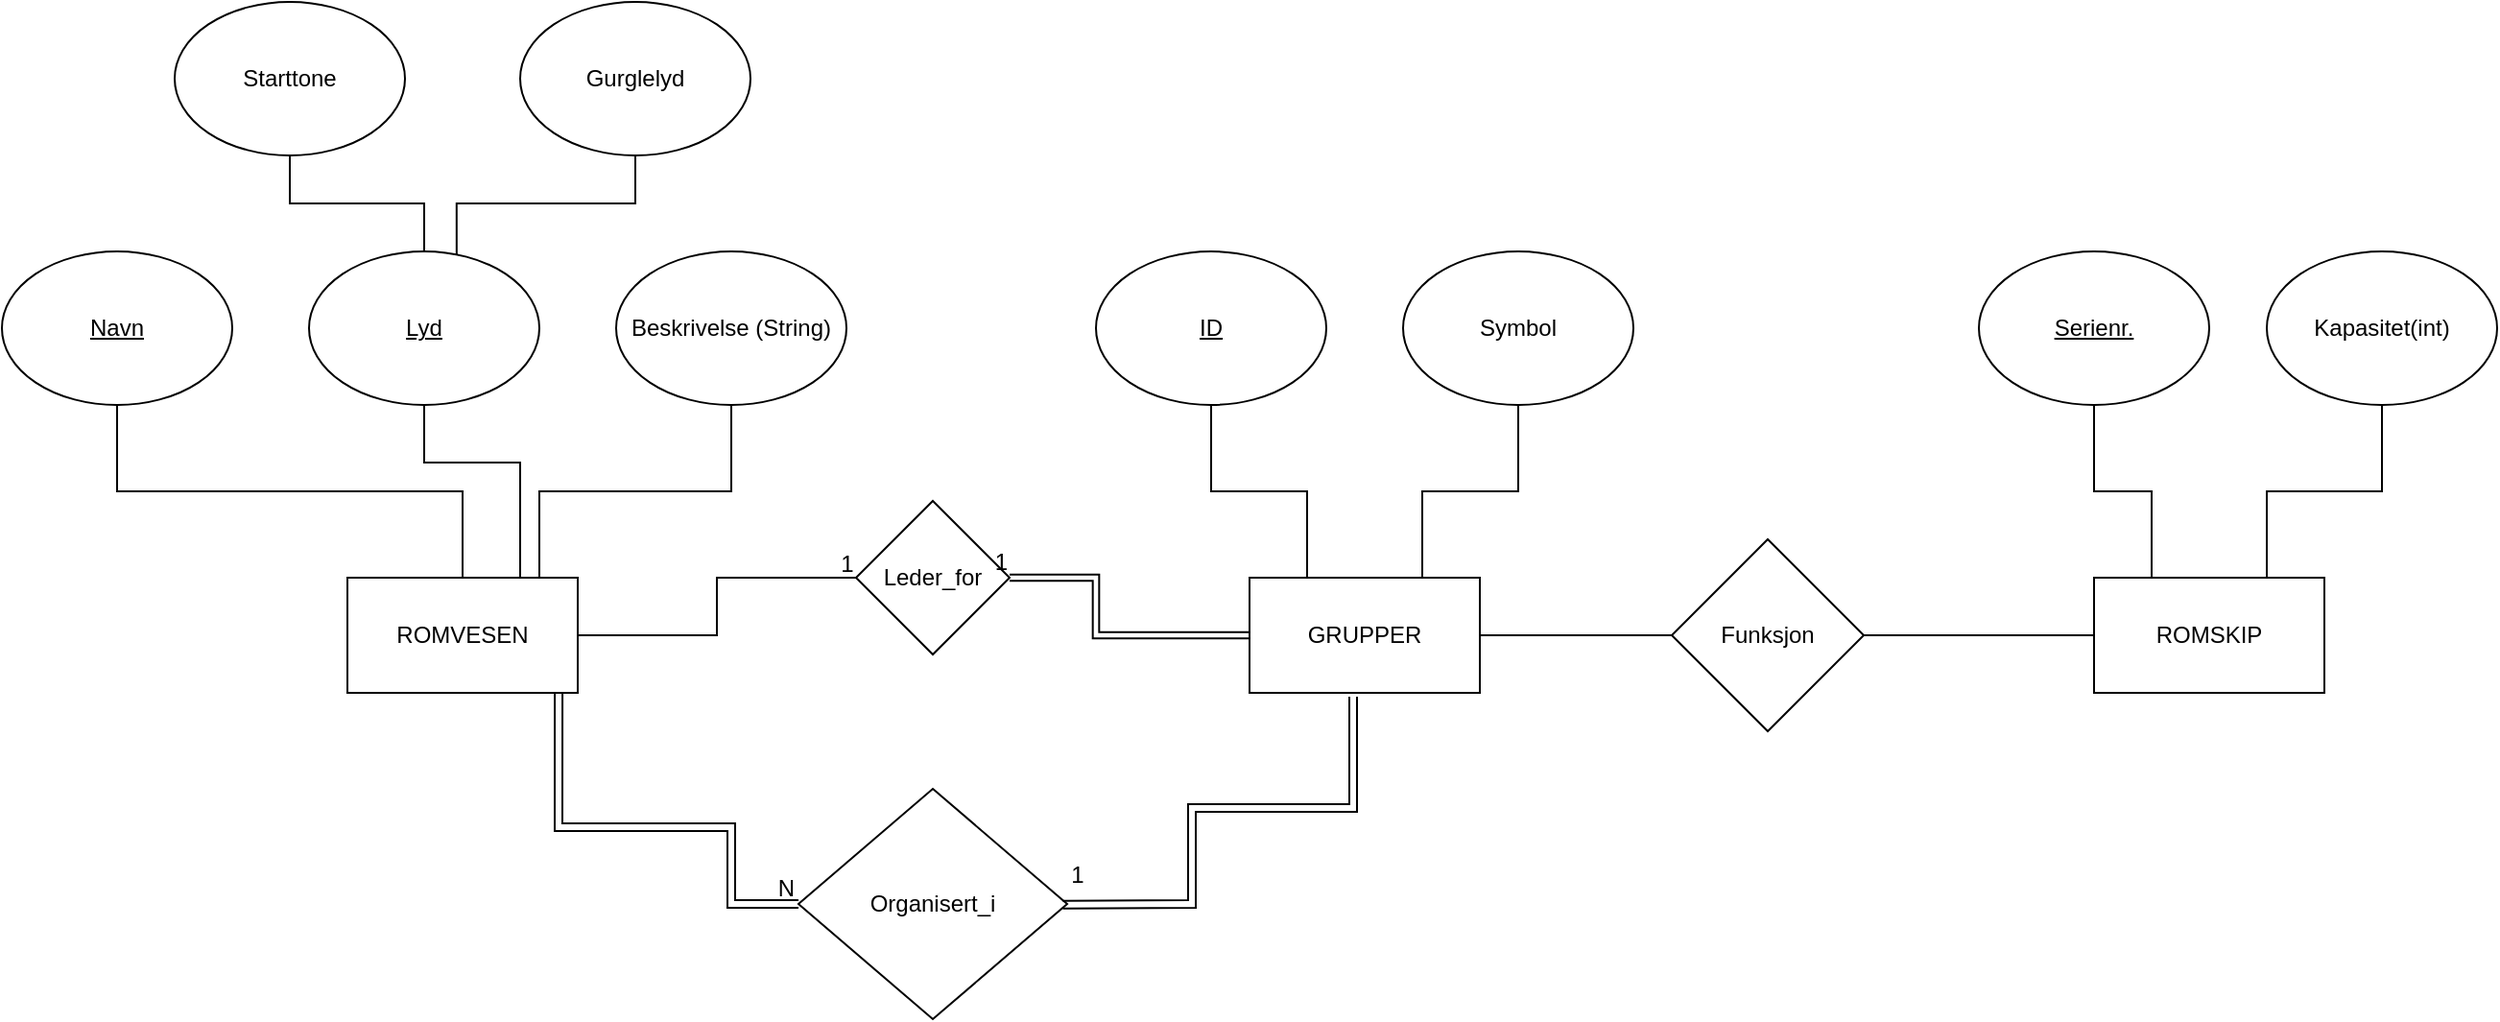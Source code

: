 <mxfile version="21.7.4" type="github">
  <diagram name="Page-1" id="I5MYJkCJgakA7Gdwmx0L">
    <mxGraphModel dx="1195" dy="641" grid="1" gridSize="10" guides="1" tooltips="1" connect="1" arrows="1" fold="1" page="1" pageScale="1" pageWidth="827" pageHeight="1169" math="0" shadow="0">
      <root>
        <mxCell id="0" />
        <mxCell id="1" parent="0" />
        <mxCell id="GEHN1lFAxro-cPAtKBEE-3" style="edgeStyle=orthogonalEdgeStyle;rounded=0;orthogonalLoop=1;jettySize=auto;html=1;exitX=0.5;exitY=0;exitDx=0;exitDy=0;entryX=0.5;entryY=1;entryDx=0;entryDy=0;endArrow=none;endFill=0;" parent="1" source="GEHN1lFAxro-cPAtKBEE-1" target="GEHN1lFAxro-cPAtKBEE-2" edge="1">
          <mxGeometry relative="1" as="geometry" />
        </mxCell>
        <mxCell id="GEHN1lFAxro-cPAtKBEE-6" style="edgeStyle=orthogonalEdgeStyle;rounded=0;orthogonalLoop=1;jettySize=auto;html=1;exitX=0.75;exitY=0;exitDx=0;exitDy=0;entryX=0.5;entryY=1;entryDx=0;entryDy=0;endArrow=none;endFill=0;" parent="1" source="GEHN1lFAxro-cPAtKBEE-1" target="GEHN1lFAxro-cPAtKBEE-4" edge="1">
          <mxGeometry relative="1" as="geometry">
            <Array as="points">
              <mxPoint x="390" y="320" />
              <mxPoint x="340" y="320" />
            </Array>
          </mxGeometry>
        </mxCell>
        <mxCell id="GEHN1lFAxro-cPAtKBEE-12" style="edgeStyle=orthogonalEdgeStyle;rounded=0;orthogonalLoop=1;jettySize=auto;html=1;exitX=1;exitY=0;exitDx=0;exitDy=0;entryX=0.5;entryY=1;entryDx=0;entryDy=0;endArrow=none;endFill=0;" parent="1" source="GEHN1lFAxro-cPAtKBEE-1" target="GEHN1lFAxro-cPAtKBEE-11" edge="1">
          <mxGeometry relative="1" as="geometry">
            <Array as="points">
              <mxPoint x="400" y="380" />
              <mxPoint x="400" y="335" />
              <mxPoint x="500" y="335" />
            </Array>
          </mxGeometry>
        </mxCell>
        <mxCell id="GEHN1lFAxro-cPAtKBEE-22" style="edgeStyle=orthogonalEdgeStyle;rounded=0;orthogonalLoop=1;jettySize=auto;html=1;entryX=0;entryY=0.5;entryDx=0;entryDy=0;endArrow=none;endFill=0;" parent="1" source="GEHN1lFAxro-cPAtKBEE-1" target="GEHN1lFAxro-cPAtKBEE-21" edge="1">
          <mxGeometry relative="1" as="geometry" />
        </mxCell>
        <mxCell id="GEHN1lFAxro-cPAtKBEE-1" value="ROMVESEN" style="rounded=0;whiteSpace=wrap;html=1;" parent="1" vertex="1">
          <mxGeometry x="300" y="380" width="120" height="60" as="geometry" />
        </mxCell>
        <mxCell id="GEHN1lFAxro-cPAtKBEE-2" value="&lt;u&gt;Navn&lt;/u&gt;" style="ellipse;whiteSpace=wrap;html=1;" parent="1" vertex="1">
          <mxGeometry x="120" y="210" width="120" height="80" as="geometry" />
        </mxCell>
        <mxCell id="GEHN1lFAxro-cPAtKBEE-9" style="edgeStyle=orthogonalEdgeStyle;rounded=0;orthogonalLoop=1;jettySize=auto;html=1;exitX=0.5;exitY=0;exitDx=0;exitDy=0;entryX=0.5;entryY=1;entryDx=0;entryDy=0;endArrow=none;endFill=0;" parent="1" source="GEHN1lFAxro-cPAtKBEE-4" target="GEHN1lFAxro-cPAtKBEE-7" edge="1">
          <mxGeometry relative="1" as="geometry" />
        </mxCell>
        <mxCell id="GEHN1lFAxro-cPAtKBEE-4" value="&lt;u&gt;Lyd&lt;/u&gt;" style="ellipse;whiteSpace=wrap;html=1;" parent="1" vertex="1">
          <mxGeometry x="280" y="210" width="120" height="80" as="geometry" />
        </mxCell>
        <mxCell id="GEHN1lFAxro-cPAtKBEE-7" value="Starttone" style="ellipse;whiteSpace=wrap;html=1;" parent="1" vertex="1">
          <mxGeometry x="210" y="80" width="120" height="80" as="geometry" />
        </mxCell>
        <mxCell id="GEHN1lFAxro-cPAtKBEE-10" style="edgeStyle=orthogonalEdgeStyle;rounded=0;orthogonalLoop=1;jettySize=auto;html=1;endArrow=none;endFill=0;entryX=0.641;entryY=0.024;entryDx=0;entryDy=0;entryPerimeter=0;" parent="1" source="GEHN1lFAxro-cPAtKBEE-8" target="GEHN1lFAxro-cPAtKBEE-4" edge="1">
          <mxGeometry relative="1" as="geometry">
            <mxPoint x="440" y="220" as="targetPoint" />
          </mxGeometry>
        </mxCell>
        <mxCell id="GEHN1lFAxro-cPAtKBEE-8" value="Gurglelyd" style="ellipse;whiteSpace=wrap;html=1;" parent="1" vertex="1">
          <mxGeometry x="390" y="80" width="120" height="80" as="geometry" />
        </mxCell>
        <mxCell id="GEHN1lFAxro-cPAtKBEE-11" value="Beskrivelse (String)" style="ellipse;whiteSpace=wrap;html=1;" parent="1" vertex="1">
          <mxGeometry x="440" y="210" width="120" height="80" as="geometry" />
        </mxCell>
        <mxCell id="GEHN1lFAxro-cPAtKBEE-13" value="Organisert_i" style="rhombus;whiteSpace=wrap;html=1;rounded=0;" parent="1" vertex="1">
          <mxGeometry x="535" y="490" width="140" height="120" as="geometry" />
        </mxCell>
        <mxCell id="GEHN1lFAxro-cPAtKBEE-32" style="edgeStyle=orthogonalEdgeStyle;rounded=0;orthogonalLoop=1;jettySize=auto;html=1;exitX=1;exitY=0.5;exitDx=0;exitDy=0;endArrow=none;endFill=0;" parent="1" source="GEHN1lFAxro-cPAtKBEE-15" target="GEHN1lFAxro-cPAtKBEE-26" edge="1">
          <mxGeometry relative="1" as="geometry" />
        </mxCell>
        <mxCell id="GEHN1lFAxro-cPAtKBEE-36" style="edgeStyle=orthogonalEdgeStyle;rounded=0;orthogonalLoop=1;jettySize=auto;html=1;exitX=0.25;exitY=0;exitDx=0;exitDy=0;entryX=0.5;entryY=1;entryDx=0;entryDy=0;endArrow=none;endFill=0;" parent="1" source="GEHN1lFAxro-cPAtKBEE-15" target="GEHN1lFAxro-cPAtKBEE-34" edge="1">
          <mxGeometry relative="1" as="geometry" />
        </mxCell>
        <mxCell id="GEHN1lFAxro-cPAtKBEE-37" style="edgeStyle=orthogonalEdgeStyle;rounded=0;orthogonalLoop=1;jettySize=auto;html=1;exitX=0.75;exitY=0;exitDx=0;exitDy=0;entryX=0.5;entryY=1;entryDx=0;entryDy=0;endArrow=none;endFill=0;" parent="1" source="GEHN1lFAxro-cPAtKBEE-15" target="GEHN1lFAxro-cPAtKBEE-35" edge="1">
          <mxGeometry relative="1" as="geometry" />
        </mxCell>
        <mxCell id="GEHN1lFAxro-cPAtKBEE-15" value="GRUPPER" style="whiteSpace=wrap;html=1;rounded=0;" parent="1" vertex="1">
          <mxGeometry x="770" y="380" width="120" height="60" as="geometry" />
        </mxCell>
        <mxCell id="GEHN1lFAxro-cPAtKBEE-18" value="1" style="text;html=1;align=center;verticalAlign=middle;resizable=0;points=[];autosize=1;strokeColor=none;fillColor=none;" parent="1" vertex="1">
          <mxGeometry x="665" y="520" width="30" height="30" as="geometry" />
        </mxCell>
        <mxCell id="GEHN1lFAxro-cPAtKBEE-21" value="Leder_for" style="rhombus;whiteSpace=wrap;html=1;" parent="1" vertex="1">
          <mxGeometry x="565" y="340" width="80" height="80" as="geometry" />
        </mxCell>
        <mxCell id="GEHN1lFAxro-cPAtKBEE-25" value="1" style="text;html=1;align=center;verticalAlign=middle;resizable=0;points=[];autosize=1;strokeColor=none;fillColor=none;" parent="1" vertex="1">
          <mxGeometry x="545" y="358" width="30" height="30" as="geometry" />
        </mxCell>
        <mxCell id="GEHN1lFAxro-cPAtKBEE-33" style="edgeStyle=orthogonalEdgeStyle;rounded=0;orthogonalLoop=1;jettySize=auto;html=1;exitX=1;exitY=0.5;exitDx=0;exitDy=0;entryX=0;entryY=0.5;entryDx=0;entryDy=0;endArrow=none;endFill=0;" parent="1" source="GEHN1lFAxro-cPAtKBEE-26" target="GEHN1lFAxro-cPAtKBEE-30" edge="1">
          <mxGeometry relative="1" as="geometry" />
        </mxCell>
        <mxCell id="GEHN1lFAxro-cPAtKBEE-26" value="Funksjon" style="rhombus;whiteSpace=wrap;html=1;rounded=0;" parent="1" vertex="1">
          <mxGeometry x="990" y="360" width="100" height="100" as="geometry" />
        </mxCell>
        <mxCell id="GEHN1lFAxro-cPAtKBEE-40" style="edgeStyle=orthogonalEdgeStyle;rounded=0;orthogonalLoop=1;jettySize=auto;html=1;exitX=0.25;exitY=0;exitDx=0;exitDy=0;entryX=0.5;entryY=1;entryDx=0;entryDy=0;endArrow=none;endFill=0;" parent="1" source="GEHN1lFAxro-cPAtKBEE-30" target="GEHN1lFAxro-cPAtKBEE-38" edge="1">
          <mxGeometry relative="1" as="geometry" />
        </mxCell>
        <mxCell id="GEHN1lFAxro-cPAtKBEE-41" style="edgeStyle=orthogonalEdgeStyle;rounded=0;orthogonalLoop=1;jettySize=auto;html=1;exitX=0.75;exitY=0;exitDx=0;exitDy=0;entryX=0.5;entryY=1;entryDx=0;entryDy=0;endArrow=none;endFill=0;" parent="1" source="GEHN1lFAxro-cPAtKBEE-30" target="GEHN1lFAxro-cPAtKBEE-39" edge="1">
          <mxGeometry relative="1" as="geometry" />
        </mxCell>
        <mxCell id="GEHN1lFAxro-cPAtKBEE-30" value="ROMSKIP" style="whiteSpace=wrap;html=1;rounded=0;" parent="1" vertex="1">
          <mxGeometry x="1210" y="380" width="120" height="60" as="geometry" />
        </mxCell>
        <mxCell id="GEHN1lFAxro-cPAtKBEE-34" value="&lt;u&gt;ID&lt;/u&gt;" style="ellipse;whiteSpace=wrap;html=1;" parent="1" vertex="1">
          <mxGeometry x="690" y="210" width="120" height="80" as="geometry" />
        </mxCell>
        <mxCell id="GEHN1lFAxro-cPAtKBEE-35" value="Symbol" style="ellipse;whiteSpace=wrap;html=1;" parent="1" vertex="1">
          <mxGeometry x="850" y="210" width="120" height="80" as="geometry" />
        </mxCell>
        <mxCell id="GEHN1lFAxro-cPAtKBEE-38" value="&lt;u&gt;Serienr.&lt;/u&gt;" style="ellipse;whiteSpace=wrap;html=1;" parent="1" vertex="1">
          <mxGeometry x="1150" y="210" width="120" height="80" as="geometry" />
        </mxCell>
        <mxCell id="GEHN1lFAxro-cPAtKBEE-39" value="Kapasitet(int)" style="ellipse;whiteSpace=wrap;html=1;" parent="1" vertex="1">
          <mxGeometry x="1300" y="210" width="120" height="80" as="geometry" />
        </mxCell>
        <mxCell id="GEHN1lFAxro-cPAtKBEE-42" value="" style="shape=link;html=1;rounded=0;entryX=0;entryY=0.5;entryDx=0;entryDy=0;exitX=0.917;exitY=1;exitDx=0;exitDy=0;exitPerimeter=0;" parent="1" target="GEHN1lFAxro-cPAtKBEE-13" edge="1" source="GEHN1lFAxro-cPAtKBEE-1">
          <mxGeometry relative="1" as="geometry">
            <mxPoint x="420" y="430" as="sourcePoint" />
            <mxPoint x="580" y="430" as="targetPoint" />
            <Array as="points">
              <mxPoint x="410" y="510" />
              <mxPoint x="500" y="510" />
              <mxPoint x="500" y="550" />
            </Array>
          </mxGeometry>
        </mxCell>
        <mxCell id="GEHN1lFAxro-cPAtKBEE-43" value="N" style="resizable=0;html=1;whiteSpace=wrap;align=right;verticalAlign=bottom;" parent="GEHN1lFAxro-cPAtKBEE-42" connectable="0" vertex="1">
          <mxGeometry x="1" relative="1" as="geometry" />
        </mxCell>
        <mxCell id="szDtb8Tq1lDZBCg6u52L-1" value="" style="shape=link;html=1;rounded=0;exitX=0.45;exitY=1.033;exitDx=0;exitDy=0;exitPerimeter=0;entryX=0.259;entryY=1.012;entryDx=0;entryDy=0;entryPerimeter=0;" edge="1" parent="1" source="GEHN1lFAxro-cPAtKBEE-15" target="GEHN1lFAxro-cPAtKBEE-18">
          <mxGeometry relative="1" as="geometry">
            <mxPoint x="740" y="400" as="sourcePoint" />
            <mxPoint x="680" y="550" as="targetPoint" />
            <Array as="points">
              <mxPoint x="824" y="500" />
              <mxPoint x="740" y="500" />
              <mxPoint x="740" y="550" />
            </Array>
          </mxGeometry>
        </mxCell>
        <mxCell id="szDtb8Tq1lDZBCg6u52L-2" value="" style="resizable=0;html=1;whiteSpace=wrap;align=right;verticalAlign=bottom;" connectable="0" vertex="1" parent="szDtb8Tq1lDZBCg6u52L-1">
          <mxGeometry x="1" relative="1" as="geometry" />
        </mxCell>
        <mxCell id="szDtb8Tq1lDZBCg6u52L-3" value="" style="shape=link;html=1;rounded=0;entryX=1;entryY=0.5;entryDx=0;entryDy=0;exitX=0;exitY=0.5;exitDx=0;exitDy=0;width=3.333;" edge="1" parent="1" source="GEHN1lFAxro-cPAtKBEE-15" target="GEHN1lFAxro-cPAtKBEE-21">
          <mxGeometry relative="1" as="geometry">
            <mxPoint x="610" y="450" as="sourcePoint" />
            <mxPoint x="650" y="387.34" as="targetPoint" />
            <Array as="points">
              <mxPoint x="690" y="410" />
              <mxPoint x="690" y="380" />
            </Array>
          </mxGeometry>
        </mxCell>
        <mxCell id="szDtb8Tq1lDZBCg6u52L-4" value="1" style="resizable=0;html=1;whiteSpace=wrap;align=right;verticalAlign=bottom;" connectable="0" vertex="1" parent="szDtb8Tq1lDZBCg6u52L-3">
          <mxGeometry x="1" relative="1" as="geometry" />
        </mxCell>
      </root>
    </mxGraphModel>
  </diagram>
</mxfile>
